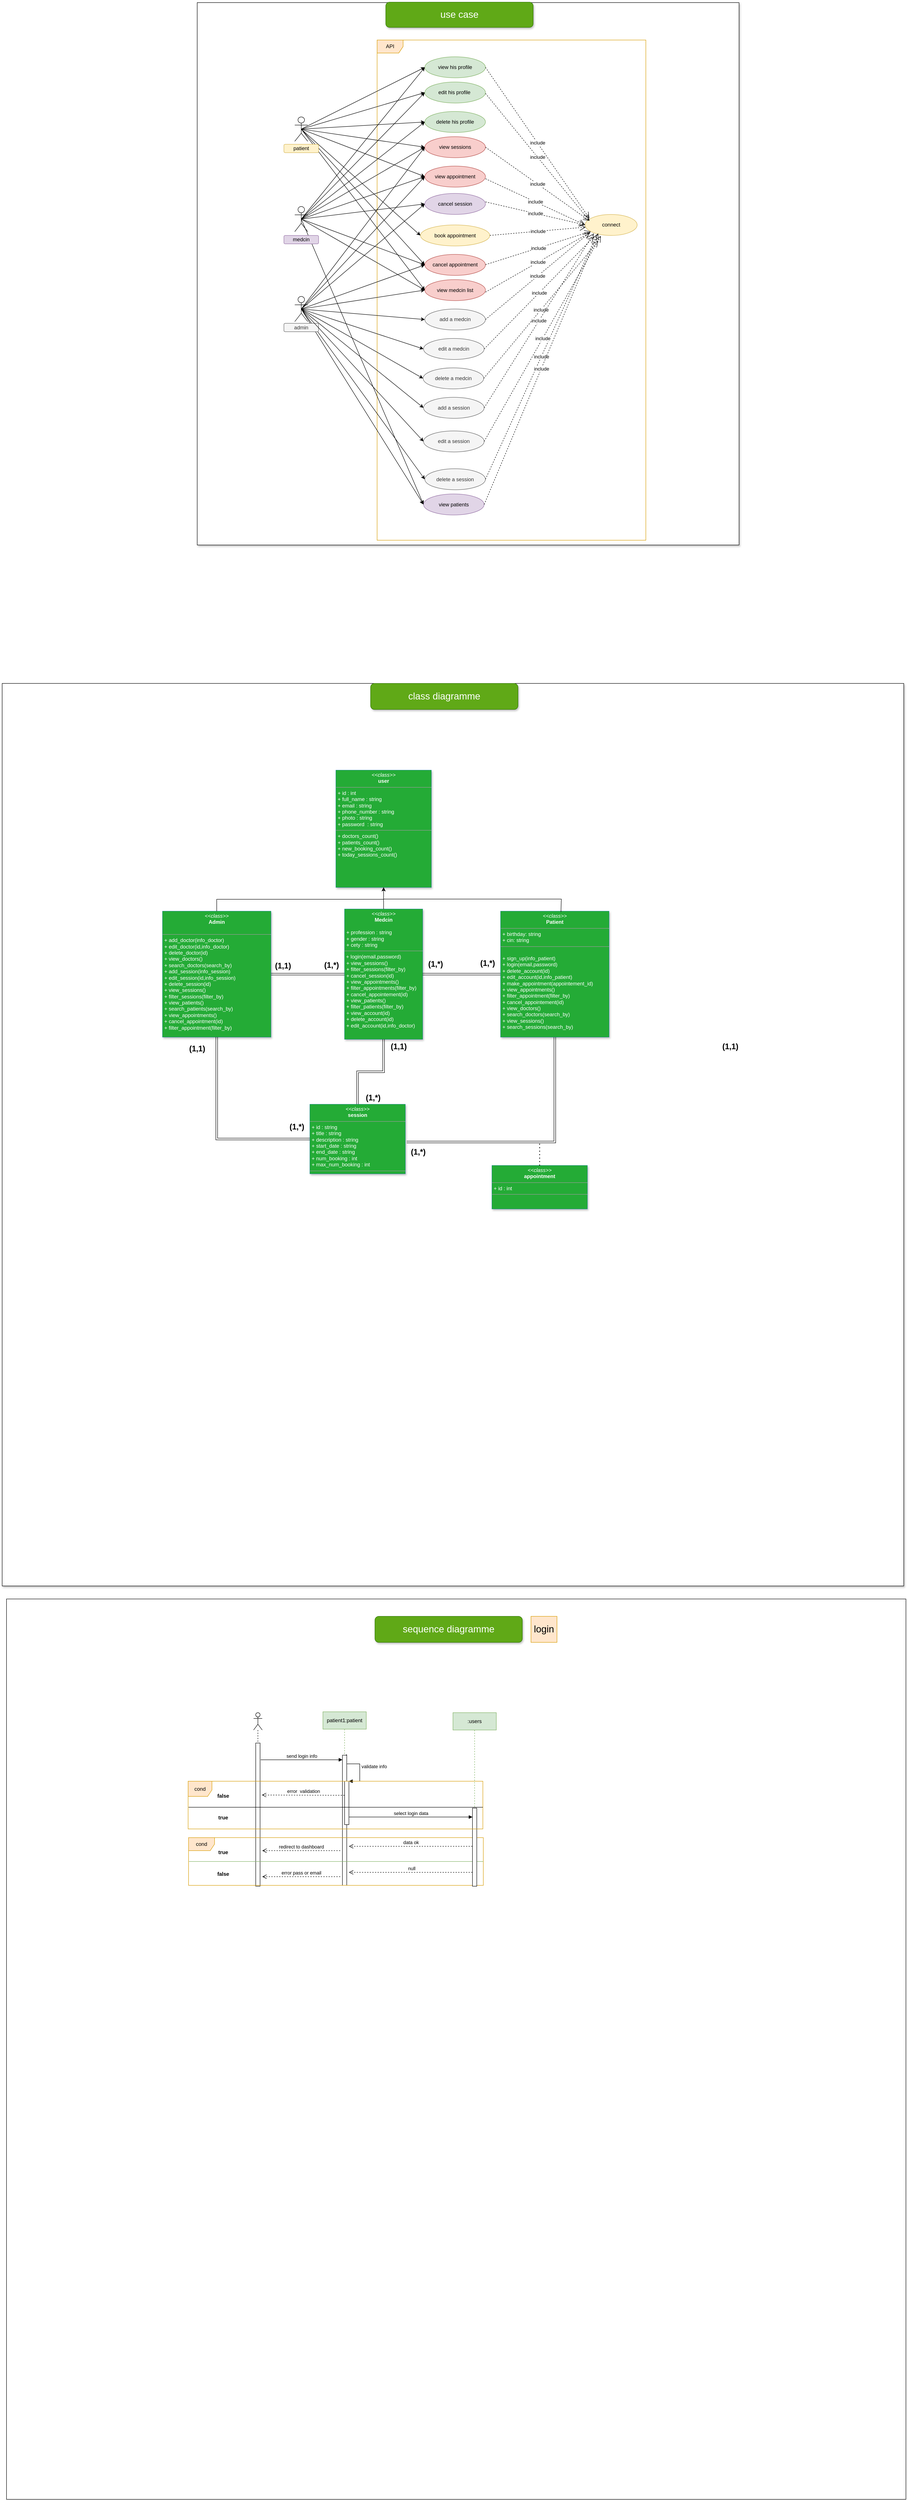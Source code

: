 <mxfile version="20.6.0" type="device"><diagram id="dZZJJvSow7xJnYAQUVRf" name="Page-1"><mxGraphModel dx="2071" dy="644" grid="1" gridSize="10" guides="1" tooltips="1" connect="1" arrows="1" fold="1" page="1" pageScale="1" pageWidth="850" pageHeight="1100" math="0" shadow="0"><root><mxCell id="0"/><mxCell id="1" parent="0"/><mxCell id="8mFAtVIMX-Jwpf2GcMTn-115" value="" style="whiteSpace=wrap;html=1;aspect=fixed;shadow=1;labelBackgroundColor=#24AB36;fontSize=22;fillColor=#FFFFFF;" parent="1" vertex="1"><mxGeometry x="120" y="81" width="1250" height="1250" as="geometry"/></mxCell><mxCell id="8mFAtVIMX-Jwpf2GcMTn-114" value="" style="whiteSpace=wrap;html=1;aspect=fixed;shadow=1;labelBackgroundColor=#24AB36;fontSize=22;fillColor=#FFFFFF;" parent="1" vertex="1"><mxGeometry x="-330" y="1650" width="2080" height="2080" as="geometry"/></mxCell><mxCell id="8mFAtVIMX-Jwpf2GcMTn-82" value="&lt;span style=&quot;font-size: 22px;&quot;&gt;class diagramme&lt;/span&gt;" style="rounded=1;whiteSpace=wrap;html=1;shadow=1;fillColor=#60a917;strokeColor=#2D7600;fontColor=#ffffff;" parent="1" vertex="1"><mxGeometry x="520" y="1650" width="340" height="60" as="geometry"/></mxCell><mxCell id="8mFAtVIMX-Jwpf2GcMTn-119" style="edgeStyle=orthogonalEdgeStyle;shape=link;rounded=0;orthogonalLoop=1;jettySize=auto;html=1;entryX=0;entryY=0.5;entryDx=0;entryDy=0;fontSize=22;" parent="1" source="8mFAtVIMX-Jwpf2GcMTn-83" target="8mFAtVIMX-Jwpf2GcMTn-85" edge="1"><mxGeometry relative="1" as="geometry"/></mxCell><mxCell id="8mFAtVIMX-Jwpf2GcMTn-83" value="&lt;p style=&quot;margin:0px;margin-top:4px;text-align:center;&quot;&gt;&lt;i&gt;&amp;lt;&amp;lt;class&amp;gt;&amp;gt;&lt;/i&gt;&lt;br&gt;&lt;b&gt;Admin&lt;/b&gt;&lt;/p&gt;&lt;p style=&quot;margin:0px;margin-left:4px;&quot;&gt;&lt;br&gt;&lt;/p&gt;&lt;hr size=&quot;1&quot;&gt;&lt;p style=&quot;margin:0px;margin-left:4px;&quot;&gt;+ add_doctor(info_doctor)&lt;br&gt;&lt;/p&gt;&lt;p style=&quot;margin:0px;margin-left:4px;&quot;&gt;+ edit_doctor(id,info_doctor)&lt;br&gt;&lt;/p&gt;&lt;p style=&quot;margin:0px;margin-left:4px;&quot;&gt;+ delete_doctor(id)&lt;/p&gt;&lt;p style=&quot;margin:0px;margin-left:4px;&quot;&gt;+ view_doctors()&lt;/p&gt;&lt;p style=&quot;margin:0px;margin-left:4px;&quot;&gt;+ search_doctors(search_by)&lt;/p&gt;&lt;p style=&quot;margin:0px;margin-left:4px;&quot;&gt;+ add_session(info_session)&lt;/p&gt;&lt;p style=&quot;margin:0px;margin-left:4px;&quot;&gt;+ edit_session(id,info_session)&lt;/p&gt;&lt;p style=&quot;margin:0px;margin-left:4px;&quot;&gt;+ delete_session(id)&lt;/p&gt;&lt;p style=&quot;margin: 0px 0px 0px 4px;&quot;&gt;+ view_sessions()&lt;/p&gt;&lt;p style=&quot;margin: 0px 0px 0px 4px;&quot;&gt;+ filter_sessions(filter_by)&lt;/p&gt;&lt;p style=&quot;margin:0px;margin-left:4px;&quot;&gt;+ view_patients()&lt;/p&gt;&lt;p style=&quot;margin:0px;margin-left:4px;&quot;&gt;+ search_patients(search_by)&lt;/p&gt;&lt;p style=&quot;margin:0px;margin-left:4px;&quot;&gt;+ view_appointments()&lt;/p&gt;&lt;p style=&quot;margin:0px;margin-left:4px;&quot;&gt;+ cancel_appointment(id)&lt;/p&gt;&lt;p style=&quot;margin:0px;margin-left:4px;&quot;&gt;+ filter_appointment(filter_by)&lt;/p&gt;&lt;div&gt;&lt;br&gt;&lt;/div&gt;&lt;p style=&quot;margin:0px;margin-left:4px;&quot;&gt;&lt;br&gt;&lt;/p&gt;" style="verticalAlign=top;align=left;overflow=fill;fontSize=12;fontFamily=Helvetica;html=1;shadow=1;labelBackgroundColor=#24AB36;fillColor=#FFFFFF;fontColor=#ffffff;strokeColor=#006EAF;" parent="1" vertex="1"><mxGeometry x="40" y="2175" width="250" height="290" as="geometry"/></mxCell><mxCell id="8mFAtVIMX-Jwpf2GcMTn-84" style="edgeStyle=none;rounded=0;orthogonalLoop=1;jettySize=auto;html=1;exitX=1;exitY=1;exitDx=0;exitDy=0;fontSize=22;" parent="1" source="8mFAtVIMX-Jwpf2GcMTn-83" target="8mFAtVIMX-Jwpf2GcMTn-83" edge="1"><mxGeometry relative="1" as="geometry"/></mxCell><mxCell id="8mFAtVIMX-Jwpf2GcMTn-85" value="&lt;p style=&quot;margin:0px;margin-top:4px;text-align:center;&quot;&gt;&lt;i&gt;&amp;lt;&amp;lt;class&amp;gt;&amp;gt;&lt;/i&gt;&lt;br&gt;&lt;b&gt;Medcin&lt;/b&gt;&lt;/p&gt;&lt;p style=&quot;margin:0px;margin-left:4px;&quot;&gt;&lt;br&gt;&lt;/p&gt;&lt;p style=&quot;margin:0px;margin-left:4px;&quot;&gt;+ profession : string&lt;/p&gt;&lt;p style=&quot;margin:0px;margin-left:4px;&quot;&gt;+ gender : string&lt;/p&gt;&lt;p style=&quot;margin:0px;margin-left:4px;&quot;&gt;+ cety : string&lt;/p&gt;&lt;hr size=&quot;1&quot;&gt;&amp;nbsp;+ login(email,password)&lt;p style=&quot;margin:0px;margin-left:4px;&quot;&gt;+ view_sessions()&lt;br&gt;&lt;/p&gt;&lt;p style=&quot;margin:0px;margin-left:4px;&quot;&gt;+ filter_sessions(filter_by)&lt;/p&gt;&lt;p style=&quot;margin:0px;margin-left:4px;&quot;&gt;+ cancel_session(id)&lt;/p&gt;&lt;p style=&quot;margin:0px;margin-left:4px;&quot;&gt;+ view_appointments()&lt;/p&gt;&lt;p style=&quot;margin:0px;margin-left:4px;&quot;&gt;+ filter_appointments(filter_by)&lt;br&gt;&lt;/p&gt;&lt;p style=&quot;margin:0px;margin-left:4px;&quot;&gt;+ cancel_appointement(id)&lt;br&gt;&lt;/p&gt;&lt;p style=&quot;margin:0px;margin-left:4px;&quot;&gt;+ view_patients()&lt;/p&gt;&lt;p style=&quot;margin:0px;margin-left:4px;&quot;&gt;+ filter_patients(filter_by)&lt;/p&gt;&lt;p style=&quot;margin:0px;margin-left:4px;&quot;&gt;+ view_account(id)&lt;/p&gt;&lt;p style=&quot;margin:0px;margin-left:4px;&quot;&gt;+ delete_account(id)&lt;/p&gt;&lt;p style=&quot;margin:0px;margin-left:4px;&quot;&gt;+ edit_account(id,info_doctor)&lt;/p&gt;&lt;p style=&quot;margin:0px;margin-left:4px;&quot;&gt;&lt;br&gt;&lt;/p&gt;" style="verticalAlign=top;align=left;overflow=fill;fontSize=12;fontFamily=Helvetica;html=1;shadow=1;labelBackgroundColor=#24AB36;fillColor=#FFFFFF;fontColor=#ffffff;strokeColor=#006EAF;" parent="1" vertex="1"><mxGeometry x="460" y="2170" width="180" height="300" as="geometry"/></mxCell><mxCell id="8mFAtVIMX-Jwpf2GcMTn-118" style="edgeStyle=orthogonalEdgeStyle;shape=link;rounded=0;orthogonalLoop=1;jettySize=auto;html=1;exitX=1.015;exitY=0.543;exitDx=0;exitDy=0;entryX=0.5;entryY=1;entryDx=0;entryDy=0;fontSize=22;exitPerimeter=0;" parent="1" source="8mFAtVIMX-Jwpf2GcMTn-86" target="8mFAtVIMX-Jwpf2GcMTn-87" edge="1"><mxGeometry relative="1" as="geometry"/></mxCell><mxCell id="8mFAtVIMX-Jwpf2GcMTn-123" style="edgeStyle=orthogonalEdgeStyle;shape=link;rounded=0;orthogonalLoop=1;jettySize=auto;html=1;exitX=0;exitY=0.5;exitDx=0;exitDy=0;entryX=0.5;entryY=1;entryDx=0;entryDy=0;fontSize=22;" parent="1" source="8mFAtVIMX-Jwpf2GcMTn-86" target="8mFAtVIMX-Jwpf2GcMTn-83" edge="1"><mxGeometry relative="1" as="geometry"/></mxCell><mxCell id="hqhGjSOYNy7_xdbAXnQc-2" style="edgeStyle=orthogonalEdgeStyle;rounded=0;orthogonalLoop=1;jettySize=auto;html=1;entryX=0.5;entryY=1;entryDx=0;entryDy=0;shape=link;" parent="1" source="8mFAtVIMX-Jwpf2GcMTn-86" target="8mFAtVIMX-Jwpf2GcMTn-85" edge="1"><mxGeometry relative="1" as="geometry"/></mxCell><mxCell id="8mFAtVIMX-Jwpf2GcMTn-86" value="&lt;p style=&quot;margin:0px;margin-top:4px;text-align:center;&quot;&gt;&lt;i&gt;&amp;lt;&amp;lt;class&amp;gt;&amp;gt;&lt;/i&gt;&lt;br&gt;&lt;b&gt;session&lt;/b&gt;&lt;/p&gt;&lt;hr size=&quot;1&quot;&gt;&lt;p style=&quot;margin:0px;margin-left:4px;&quot;&gt;+ id : string&lt;br&gt;+ title : string&lt;/p&gt;&lt;p style=&quot;margin:0px;margin-left:4px;&quot;&gt;+ description : string&lt;/p&gt;&lt;p style=&quot;margin:0px;margin-left:4px;&quot;&gt;+ start_date : string&lt;/p&gt;&lt;p style=&quot;margin:0px;margin-left:4px;&quot;&gt;+ end_date : string&lt;/p&gt;&lt;p style=&quot;margin:0px;margin-left:4px;&quot;&gt;+ num_booking : int&lt;/p&gt;&lt;p style=&quot;margin:0px;margin-left:4px;&quot;&gt;+ max_num_booking : int&lt;br&gt;&lt;/p&gt;&lt;hr size=&quot;1&quot;&gt;&lt;p style=&quot;margin:0px;margin-left:4px;&quot;&gt;&lt;br&gt;&lt;/p&gt;" style="verticalAlign=top;align=left;overflow=fill;fontSize=12;fontFamily=Helvetica;html=1;shadow=1;labelBackgroundColor=#24AB36;fillColor=#FFFFFF;fontColor=#ffffff;strokeColor=#006EAF;" parent="1" vertex="1"><mxGeometry x="380" y="2620" width="220" height="160" as="geometry"/></mxCell><mxCell id="8mFAtVIMX-Jwpf2GcMTn-117" style="edgeStyle=none;rounded=0;orthogonalLoop=1;jettySize=auto;html=1;entryX=1;entryY=0.5;entryDx=0;entryDy=0;fontSize=22;shape=link;" parent="1" source="8mFAtVIMX-Jwpf2GcMTn-87" target="8mFAtVIMX-Jwpf2GcMTn-85" edge="1"><mxGeometry relative="1" as="geometry"/></mxCell><mxCell id="8mFAtVIMX-Jwpf2GcMTn-87" value="&lt;p style=&quot;margin:0px;margin-top:4px;text-align:center;&quot;&gt;&lt;i&gt;&amp;lt;&amp;lt;class&amp;gt;&amp;gt;&lt;/i&gt;&lt;br&gt;&lt;b&gt;Patient&lt;/b&gt;&lt;/p&gt;&lt;hr size=&quot;1&quot;&gt;&lt;p style=&quot;margin:0px;margin-left:4px;&quot;&gt;+ birthday: string&lt;br&gt;+ cin: string&lt;/p&gt;&lt;hr size=&quot;1&quot;&gt;&lt;p style=&quot;margin:0px;margin-left:4px;&quot;&gt;&lt;br&gt;&lt;/p&gt;&lt;p style=&quot;margin: 0px 0px 0px 4px;&quot;&gt;+ sign_up(info_patient)&lt;/p&gt;&lt;p style=&quot;margin:0px;margin-left:4px;&quot;&gt;+ login(email,password)&lt;/p&gt;&lt;p style=&quot;margin: 0px 0px 0px 4px;&quot;&gt;+ delete_account(id)&lt;/p&gt;&lt;p style=&quot;margin: 0px 0px 0px 4px;&quot;&gt;+ edit_account(id,info_patient)&lt;/p&gt;&lt;p style=&quot;margin:0px;margin-left:4px;&quot;&gt;+ make_appointment(appointement_id)&lt;/p&gt;&lt;p style=&quot;margin:0px;margin-left:4px;&quot;&gt;+ view_appointments()&lt;/p&gt;&lt;p style=&quot;margin:0px;margin-left:4px;&quot;&gt;+ filter_appointment(filter_by)&lt;/p&gt;&lt;p style=&quot;margin:0px;margin-left:4px;&quot;&gt;+ cancel_appointement(id)&lt;/p&gt;&lt;p style=&quot;margin:0px;margin-left:4px;&quot;&gt;+ view_doctors()&lt;/p&gt;&lt;p style=&quot;margin:0px;margin-left:4px;&quot;&gt;+ search_doctors(search_by)&lt;/p&gt;&lt;p style=&quot;margin:0px;margin-left:4px;&quot;&gt;+ view_sessions()&lt;/p&gt;&lt;p style=&quot;margin:0px;margin-left:4px;&quot;&gt;+ search_sessions(search_by)&lt;/p&gt;" style="verticalAlign=top;align=left;overflow=fill;fontSize=12;fontFamily=Helvetica;html=1;shadow=1;labelBackgroundColor=#24AB36;fillColor=#FFFFFF;fontColor=#ffffff;strokeColor=#006EAF;" parent="1" vertex="1"><mxGeometry x="820" y="2175" width="250" height="290" as="geometry"/></mxCell><mxCell id="8mFAtVIMX-Jwpf2GcMTn-88" value="&lt;p style=&quot;margin:0px;margin-top:4px;text-align:center;&quot;&gt;&lt;i&gt;&amp;lt;&amp;lt;class&amp;gt;&amp;gt;&lt;/i&gt;&lt;br&gt;&lt;b&gt;appointment&lt;/b&gt;&lt;/p&gt;&lt;hr size=&quot;1&quot;&gt;&lt;p style=&quot;margin:0px;margin-left:4px;&quot;&gt;+ id : int&amp;nbsp;&lt;/p&gt;&lt;hr size=&quot;1&quot;&gt;&lt;p style=&quot;margin:0px;margin-left:4px;&quot;&gt;&lt;br&gt;&lt;/p&gt;" style="verticalAlign=top;align=left;overflow=fill;fontSize=12;fontFamily=Helvetica;html=1;shadow=1;labelBackgroundColor=#24AB36;fillColor=#FFFFFF;fontColor=#ffffff;strokeColor=#006EAF;" parent="1" vertex="1"><mxGeometry x="800" y="2761" width="220" height="100" as="geometry"/></mxCell><mxCell id="8mFAtVIMX-Jwpf2GcMTn-89" value="&lt;p style=&quot;margin:0px;margin-top:4px;text-align:center;&quot;&gt;&lt;i&gt;&amp;lt;&amp;lt;class&amp;gt;&amp;gt;&lt;/i&gt;&lt;br&gt;&lt;b&gt;user&lt;/b&gt;&lt;/p&gt;&lt;hr size=&quot;1&quot;&gt;&lt;p style=&quot;margin: 0px 0px 0px 4px;&quot;&gt;+ id : int&lt;br&gt;+ full_name : string&lt;/p&gt;&lt;p style=&quot;margin: 0px 0px 0px 4px;&quot;&gt;+ email : string&lt;/p&gt;&lt;p style=&quot;margin: 0px 0px 0px 4px;&quot;&gt;+ phone_number : string&lt;br&gt;&lt;/p&gt;&lt;p style=&quot;margin: 0px 0px 0px 4px;&quot;&gt;+ photo : string&lt;br&gt;&lt;/p&gt;&lt;p style=&quot;margin: 0px 0px 0px 4px;&quot;&gt;+ password&amp;nbsp; : string&lt;/p&gt;&lt;hr size=&quot;1&quot;&gt;&lt;p style=&quot;margin:0px;margin-left:4px;&quot;&gt;+ doctors_count()&lt;/p&gt;&lt;p style=&quot;margin:0px;margin-left:4px;&quot;&gt;+ patients_count()&lt;/p&gt;&lt;p style=&quot;margin:0px;margin-left:4px;&quot;&gt;+ new_booking_count()&lt;/p&gt;&lt;p style=&quot;margin:0px;margin-left:4px;&quot;&gt;+ today_sessions_count()&lt;/p&gt;" style="verticalAlign=top;align=left;overflow=fill;fontSize=12;fontFamily=Helvetica;html=1;shadow=1;labelBackgroundColor=#24AB36;fillColor=#FFFFFF;fontColor=#ffffff;strokeColor=#006EAF;" parent="1" vertex="1"><mxGeometry x="440" y="1850" width="220" height="270" as="geometry"/></mxCell><mxCell id="8mFAtVIMX-Jwpf2GcMTn-90" style="edgeStyle=orthogonalEdgeStyle;rounded=0;orthogonalLoop=1;jettySize=auto;html=1;exitX=0.5;exitY=0;exitDx=0;exitDy=0;entryX=0.5;entryY=1;entryDx=0;entryDy=0;fontSize=22;" parent="1" source="8mFAtVIMX-Jwpf2GcMTn-83" target="8mFAtVIMX-Jwpf2GcMTn-89" edge="1"><mxGeometry relative="1" as="geometry"/></mxCell><mxCell id="8mFAtVIMX-Jwpf2GcMTn-91" style="edgeStyle=orthogonalEdgeStyle;rounded=0;orthogonalLoop=1;jettySize=auto;html=1;exitX=0.5;exitY=0;exitDx=0;exitDy=0;entryX=0.5;entryY=1;entryDx=0;entryDy=0;fontSize=22;" parent="1" source="8mFAtVIMX-Jwpf2GcMTn-85" target="8mFAtVIMX-Jwpf2GcMTn-89" edge="1"><mxGeometry relative="1" as="geometry"/></mxCell><mxCell id="8mFAtVIMX-Jwpf2GcMTn-92" style="edgeStyle=orthogonalEdgeStyle;rounded=0;orthogonalLoop=1;jettySize=auto;html=1;entryX=0.5;entryY=1;entryDx=0;entryDy=0;fontSize=22;exitX=0.557;exitY=0.006;exitDx=0;exitDy=0;exitPerimeter=0;" parent="1" edge="1" target="8mFAtVIMX-Jwpf2GcMTn-89" source="8mFAtVIMX-Jwpf2GcMTn-87"><mxGeometry relative="1" as="geometry"><Array as="points"><mxPoint x="959" y="2170"/><mxPoint x="960" y="2147"/><mxPoint x="550" y="2147"/></Array><mxPoint x="1380" y="2170" as="sourcePoint"/><mxPoint x="660" y="2117.0" as="targetPoint"/></mxGeometry></mxCell><mxCell id="8mFAtVIMX-Jwpf2GcMTn-116" value="" style="group" parent="1" vertex="1" connectable="0"><mxGeometry x="320" y="80" width="835" height="1240" as="geometry"/></mxCell><mxCell id="8mFAtVIMX-Jwpf2GcMTn-1" value="API" style="shape=umlFrame;whiteSpace=wrap;html=1;fillColor=#ffe6cc;strokeColor=#d79b00;" parent="8mFAtVIMX-Jwpf2GcMTn-116" vertex="1"><mxGeometry x="215" y="87.188" width="620" height="1152.812" as="geometry"/></mxCell><mxCell id="8mFAtVIMX-Jwpf2GcMTn-2" value="Actor" style="shape=umlActor;verticalLabelPosition=bottom;verticalAlign=top;html=1;" parent="8mFAtVIMX-Jwpf2GcMTn-116" vertex="1"><mxGeometry x="25" y="264.469" width="30" height="56.188" as="geometry"/></mxCell><mxCell id="8mFAtVIMX-Jwpf2GcMTn-3" value="Actor" style="shape=umlActor;verticalLabelPosition=bottom;verticalAlign=top;html=1;" parent="8mFAtVIMX-Jwpf2GcMTn-116" vertex="1"><mxGeometry x="25" y="470.812" width="30" height="58.125" as="geometry"/></mxCell><mxCell id="8mFAtVIMX-Jwpf2GcMTn-43" style="edgeStyle=none;rounded=0;orthogonalLoop=1;jettySize=auto;html=1;exitX=0.5;exitY=0.5;exitDx=0;exitDy=0;exitPerimeter=0;" parent="8mFAtVIMX-Jwpf2GcMTn-116" source="8mFAtVIMX-Jwpf2GcMTn-4" edge="1"><mxGeometry relative="1" as="geometry"><mxPoint x="325" y="402.031" as="targetPoint"/></mxGeometry></mxCell><mxCell id="8mFAtVIMX-Jwpf2GcMTn-45" style="edgeStyle=none;rounded=0;orthogonalLoop=1;jettySize=auto;html=1;exitX=0.5;exitY=0.5;exitDx=0;exitDy=0;exitPerimeter=0;" parent="8mFAtVIMX-Jwpf2GcMTn-116" source="8mFAtVIMX-Jwpf2GcMTn-4" edge="1"><mxGeometry relative="1" as="geometry"><mxPoint x="325" y="465" as="targetPoint"/></mxGeometry></mxCell><mxCell id="8mFAtVIMX-Jwpf2GcMTn-4" value="Actor" style="shape=umlActor;verticalLabelPosition=bottom;verticalAlign=top;html=1;" parent="8mFAtVIMX-Jwpf2GcMTn-116" vertex="1"><mxGeometry x="25" y="678.125" width="30" height="58.125" as="geometry"/></mxCell><mxCell id="8mFAtVIMX-Jwpf2GcMTn-10" value="edit his profile&amp;nbsp;" style="ellipse;whiteSpace=wrap;html=1;fillColor=#d5e8d4;strokeColor=#82b366;" parent="8mFAtVIMX-Jwpf2GcMTn-116" vertex="1"><mxGeometry x="325" y="184.062" width="140" height="48.438" as="geometry"/></mxCell><mxCell id="8mFAtVIMX-Jwpf2GcMTn-26" style="edgeStyle=none;rounded=0;orthogonalLoop=1;jettySize=auto;html=1;exitX=0.5;exitY=0.5;exitDx=0;exitDy=0;exitPerimeter=0;entryX=0;entryY=0.5;entryDx=0;entryDy=0;" parent="8mFAtVIMX-Jwpf2GcMTn-116" source="8mFAtVIMX-Jwpf2GcMTn-2" target="8mFAtVIMX-Jwpf2GcMTn-10" edge="1"><mxGeometry relative="1" as="geometry"/></mxCell><mxCell id="8mFAtVIMX-Jwpf2GcMTn-35" style="edgeStyle=none;rounded=0;orthogonalLoop=1;jettySize=auto;html=1;exitX=0.5;exitY=0.5;exitDx=0;exitDy=0;exitPerimeter=0;entryX=0;entryY=0.5;entryDx=0;entryDy=0;" parent="8mFAtVIMX-Jwpf2GcMTn-116" source="8mFAtVIMX-Jwpf2GcMTn-3" target="8mFAtVIMX-Jwpf2GcMTn-10" edge="1"><mxGeometry relative="1" as="geometry"/></mxCell><mxCell id="8mFAtVIMX-Jwpf2GcMTn-11" value="view sessions" style="ellipse;whiteSpace=wrap;html=1;fillColor=#f8cecc;strokeColor=#b85450;" parent="8mFAtVIMX-Jwpf2GcMTn-116" vertex="1"><mxGeometry x="325" y="310" width="140" height="48.438" as="geometry"/></mxCell><mxCell id="8mFAtVIMX-Jwpf2GcMTn-28" style="edgeStyle=none;rounded=0;orthogonalLoop=1;jettySize=auto;html=1;exitX=0.5;exitY=0.5;exitDx=0;exitDy=0;exitPerimeter=0;entryX=0;entryY=0.5;entryDx=0;entryDy=0;" parent="8mFAtVIMX-Jwpf2GcMTn-116" source="8mFAtVIMX-Jwpf2GcMTn-2" target="8mFAtVIMX-Jwpf2GcMTn-11" edge="1"><mxGeometry relative="1" as="geometry"/></mxCell><mxCell id="8mFAtVIMX-Jwpf2GcMTn-40" style="edgeStyle=none;rounded=0;orthogonalLoop=1;jettySize=auto;html=1;exitX=0.5;exitY=0.5;exitDx=0;exitDy=0;exitPerimeter=0;entryX=0;entryY=0.5;entryDx=0;entryDy=0;" parent="8mFAtVIMX-Jwpf2GcMTn-116" source="8mFAtVIMX-Jwpf2GcMTn-3" target="8mFAtVIMX-Jwpf2GcMTn-11" edge="1"><mxGeometry relative="1" as="geometry"/></mxCell><mxCell id="8mFAtVIMX-Jwpf2GcMTn-41" style="edgeStyle=none;rounded=0;orthogonalLoop=1;jettySize=auto;html=1;exitX=0.5;exitY=0.5;exitDx=0;exitDy=0;exitPerimeter=0;entryX=0;entryY=0.5;entryDx=0;entryDy=0;" parent="8mFAtVIMX-Jwpf2GcMTn-116" source="8mFAtVIMX-Jwpf2GcMTn-4" target="8mFAtVIMX-Jwpf2GcMTn-11" edge="1"><mxGeometry relative="1" as="geometry"><mxPoint x="325" y="343.906" as="targetPoint"/></mxGeometry></mxCell><mxCell id="8mFAtVIMX-Jwpf2GcMTn-12" value="book appointment" style="ellipse;whiteSpace=wrap;html=1;fillColor=#fff2cc;strokeColor=#d6b656;" parent="8mFAtVIMX-Jwpf2GcMTn-116" vertex="1"><mxGeometry x="315" y="513.438" width="160" height="48.438" as="geometry"/></mxCell><mxCell id="8mFAtVIMX-Jwpf2GcMTn-30" style="edgeStyle=none;rounded=0;orthogonalLoop=1;jettySize=auto;html=1;exitX=0.5;exitY=0.5;exitDx=0;exitDy=0;exitPerimeter=0;entryX=0;entryY=0.5;entryDx=0;entryDy=0;" parent="8mFAtVIMX-Jwpf2GcMTn-116" source="8mFAtVIMX-Jwpf2GcMTn-2" target="8mFAtVIMX-Jwpf2GcMTn-12" edge="1"><mxGeometry relative="1" as="geometry"/></mxCell><mxCell id="8mFAtVIMX-Jwpf2GcMTn-13" value="cancel session" style="ellipse;whiteSpace=wrap;html=1;fillColor=#e1d5e7;strokeColor=#9673a6;" parent="8mFAtVIMX-Jwpf2GcMTn-116" vertex="1"><mxGeometry x="325" y="440.781" width="140" height="48.438" as="geometry"/></mxCell><mxCell id="8mFAtVIMX-Jwpf2GcMTn-44" style="edgeStyle=none;rounded=0;orthogonalLoop=1;jettySize=auto;html=1;exitX=0.5;exitY=0.5;exitDx=0;exitDy=0;exitPerimeter=0;entryX=0;entryY=0.5;entryDx=0;entryDy=0;" parent="8mFAtVIMX-Jwpf2GcMTn-116" source="8mFAtVIMX-Jwpf2GcMTn-3" target="8mFAtVIMX-Jwpf2GcMTn-13" edge="1"><mxGeometry relative="1" as="geometry"/></mxCell><mxCell id="8mFAtVIMX-Jwpf2GcMTn-14" value="cancel appointment" style="ellipse;whiteSpace=wrap;html=1;fillColor=#f8cecc;strokeColor=#b85450;" parent="8mFAtVIMX-Jwpf2GcMTn-116" vertex="1"><mxGeometry x="325" y="581.25" width="140" height="48.438" as="geometry"/></mxCell><mxCell id="8mFAtVIMX-Jwpf2GcMTn-31" style="edgeStyle=none;rounded=0;orthogonalLoop=1;jettySize=auto;html=1;exitX=0.5;exitY=0.5;exitDx=0;exitDy=0;exitPerimeter=0;entryX=0;entryY=0.5;entryDx=0;entryDy=0;" parent="8mFAtVIMX-Jwpf2GcMTn-116" source="8mFAtVIMX-Jwpf2GcMTn-2" target="8mFAtVIMX-Jwpf2GcMTn-14" edge="1"><mxGeometry relative="1" as="geometry"/></mxCell><mxCell id="8mFAtVIMX-Jwpf2GcMTn-46" style="edgeStyle=none;rounded=0;orthogonalLoop=1;jettySize=auto;html=1;exitX=0.5;exitY=0.5;exitDx=0;exitDy=0;exitPerimeter=0;entryX=0;entryY=0.5;entryDx=0;entryDy=0;" parent="8mFAtVIMX-Jwpf2GcMTn-116" source="8mFAtVIMX-Jwpf2GcMTn-3" target="8mFAtVIMX-Jwpf2GcMTn-14" edge="1"><mxGeometry relative="1" as="geometry"/></mxCell><mxCell id="8mFAtVIMX-Jwpf2GcMTn-47" style="edgeStyle=none;rounded=0;orthogonalLoop=1;jettySize=auto;html=1;exitX=0.5;exitY=0.5;exitDx=0;exitDy=0;exitPerimeter=0;entryX=0;entryY=0.5;entryDx=0;entryDy=0;" parent="8mFAtVIMX-Jwpf2GcMTn-116" source="8mFAtVIMX-Jwpf2GcMTn-4" target="8mFAtVIMX-Jwpf2GcMTn-14" edge="1"><mxGeometry relative="1" as="geometry"/></mxCell><mxCell id="8mFAtVIMX-Jwpf2GcMTn-15" value="view medcin list" style="ellipse;whiteSpace=wrap;html=1;fillColor=#f8cecc;strokeColor=#b85450;" parent="8mFAtVIMX-Jwpf2GcMTn-116" vertex="1"><mxGeometry x="325" y="639.375" width="140" height="48.438" as="geometry"/></mxCell><mxCell id="8mFAtVIMX-Jwpf2GcMTn-32" style="edgeStyle=none;rounded=0;orthogonalLoop=1;jettySize=auto;html=1;exitX=0.5;exitY=0.5;exitDx=0;exitDy=0;exitPerimeter=0;entryX=0;entryY=0.5;entryDx=0;entryDy=0;" parent="8mFAtVIMX-Jwpf2GcMTn-116" source="8mFAtVIMX-Jwpf2GcMTn-2" target="8mFAtVIMX-Jwpf2GcMTn-15" edge="1"><mxGeometry relative="1" as="geometry"/></mxCell><mxCell id="8mFAtVIMX-Jwpf2GcMTn-50" style="edgeStyle=none;rounded=0;orthogonalLoop=1;jettySize=auto;html=1;exitX=0.5;exitY=0.5;exitDx=0;exitDy=0;exitPerimeter=0;entryX=0;entryY=0.5;entryDx=0;entryDy=0;" parent="8mFAtVIMX-Jwpf2GcMTn-116" source="8mFAtVIMX-Jwpf2GcMTn-3" target="8mFAtVIMX-Jwpf2GcMTn-15" edge="1"><mxGeometry relative="1" as="geometry"/></mxCell><mxCell id="8mFAtVIMX-Jwpf2GcMTn-52" style="edgeStyle=none;rounded=0;orthogonalLoop=1;jettySize=auto;html=1;exitX=0.5;exitY=0.5;exitDx=0;exitDy=0;exitPerimeter=0;entryX=0;entryY=0.5;entryDx=0;entryDy=0;" parent="8mFAtVIMX-Jwpf2GcMTn-116" source="8mFAtVIMX-Jwpf2GcMTn-4" target="8mFAtVIMX-Jwpf2GcMTn-15" edge="1"><mxGeometry relative="1" as="geometry"/></mxCell><mxCell id="8mFAtVIMX-Jwpf2GcMTn-17" value="view appointment" style="ellipse;whiteSpace=wrap;html=1;fillColor=#f8cecc;strokeColor=#b85450;" parent="8mFAtVIMX-Jwpf2GcMTn-116" vertex="1"><mxGeometry x="325" y="377.812" width="140" height="48.438" as="geometry"/></mxCell><mxCell id="8mFAtVIMX-Jwpf2GcMTn-29" style="edgeStyle=none;rounded=0;orthogonalLoop=1;jettySize=auto;html=1;exitX=0.5;exitY=0.5;exitDx=0;exitDy=0;exitPerimeter=0;entryX=0;entryY=0.5;entryDx=0;entryDy=0;" parent="8mFAtVIMX-Jwpf2GcMTn-116" source="8mFAtVIMX-Jwpf2GcMTn-2" target="8mFAtVIMX-Jwpf2GcMTn-17" edge="1"><mxGeometry relative="1" as="geometry"/></mxCell><mxCell id="8mFAtVIMX-Jwpf2GcMTn-42" style="edgeStyle=none;rounded=0;orthogonalLoop=1;jettySize=auto;html=1;exitX=0.5;exitY=0.5;exitDx=0;exitDy=0;exitPerimeter=0;entryX=0;entryY=0.5;entryDx=0;entryDy=0;" parent="8mFAtVIMX-Jwpf2GcMTn-116" source="8mFAtVIMX-Jwpf2GcMTn-3" target="8mFAtVIMX-Jwpf2GcMTn-17" edge="1"><mxGeometry relative="1" as="geometry"/></mxCell><mxCell id="8mFAtVIMX-Jwpf2GcMTn-18" value="add a medcin" style="ellipse;whiteSpace=wrap;html=1;fillColor=#f5f5f5;fontColor=#333333;strokeColor=#666666;" parent="8mFAtVIMX-Jwpf2GcMTn-116" vertex="1"><mxGeometry x="325" y="707.188" width="140" height="48.438" as="geometry"/></mxCell><mxCell id="8mFAtVIMX-Jwpf2GcMTn-53" style="edgeStyle=none;rounded=0;orthogonalLoop=1;jettySize=auto;html=1;exitX=0.5;exitY=0.5;exitDx=0;exitDy=0;exitPerimeter=0;entryX=0;entryY=0.5;entryDx=0;entryDy=0;" parent="8mFAtVIMX-Jwpf2GcMTn-116" source="8mFAtVIMX-Jwpf2GcMTn-4" target="8mFAtVIMX-Jwpf2GcMTn-18" edge="1"><mxGeometry relative="1" as="geometry"/></mxCell><mxCell id="8mFAtVIMX-Jwpf2GcMTn-19" value="delete a session" style="ellipse;whiteSpace=wrap;html=1;fillColor=#f5f5f5;fontColor=#333333;strokeColor=#666666;" parent="8mFAtVIMX-Jwpf2GcMTn-116" vertex="1"><mxGeometry x="325" y="1075.312" width="140" height="48.438" as="geometry"/></mxCell><mxCell id="8mFAtVIMX-Jwpf2GcMTn-54" style="edgeStyle=none;rounded=0;orthogonalLoop=1;jettySize=auto;html=1;exitX=0.5;exitY=0.5;exitDx=0;exitDy=0;exitPerimeter=0;entryX=0;entryY=0.5;entryDx=0;entryDy=0;" parent="8mFAtVIMX-Jwpf2GcMTn-116" source="8mFAtVIMX-Jwpf2GcMTn-4" target="8mFAtVIMX-Jwpf2GcMTn-19" edge="1"><mxGeometry relative="1" as="geometry"/></mxCell><mxCell id="8mFAtVIMX-Jwpf2GcMTn-20" value="view patients" style="ellipse;whiteSpace=wrap;html=1;fillColor=#e1d5e7;strokeColor=#9673a6;" parent="8mFAtVIMX-Jwpf2GcMTn-116" vertex="1"><mxGeometry x="322" y="1133.438" width="140" height="48.438" as="geometry"/></mxCell><mxCell id="8mFAtVIMX-Jwpf2GcMTn-51" style="edgeStyle=none;rounded=0;orthogonalLoop=1;jettySize=auto;html=1;exitX=0.5;exitY=0.5;exitDx=0;exitDy=0;exitPerimeter=0;entryX=0;entryY=0.5;entryDx=0;entryDy=0;" parent="8mFAtVIMX-Jwpf2GcMTn-116" source="8mFAtVIMX-Jwpf2GcMTn-3" target="8mFAtVIMX-Jwpf2GcMTn-20" edge="1"><mxGeometry relative="1" as="geometry"/></mxCell><mxCell id="8mFAtVIMX-Jwpf2GcMTn-55" style="edgeStyle=none;rounded=0;orthogonalLoop=1;jettySize=auto;html=1;exitX=0.5;exitY=0.5;exitDx=0;exitDy=0;exitPerimeter=0;entryX=0;entryY=0.5;entryDx=0;entryDy=0;" parent="8mFAtVIMX-Jwpf2GcMTn-116" source="8mFAtVIMX-Jwpf2GcMTn-4" target="8mFAtVIMX-Jwpf2GcMTn-20" edge="1"><mxGeometry relative="1" as="geometry"/></mxCell><mxCell id="8mFAtVIMX-Jwpf2GcMTn-22" value="patient" style="rounded=1;whiteSpace=wrap;html=1;fillColor=#fff2cc;strokeColor=#d6b656;" parent="8mFAtVIMX-Jwpf2GcMTn-116" vertex="1"><mxGeometry y="327.438" width="80" height="19.375" as="geometry"/></mxCell><mxCell id="8mFAtVIMX-Jwpf2GcMTn-23" value="medcin" style="rounded=1;whiteSpace=wrap;html=1;fillColor=#e1d5e7;strokeColor=#9673a6;" parent="8mFAtVIMX-Jwpf2GcMTn-116" vertex="1"><mxGeometry y="537.656" width="80" height="19.375" as="geometry"/></mxCell><mxCell id="8mFAtVIMX-Jwpf2GcMTn-24" value="admin" style="rounded=1;whiteSpace=wrap;html=1;fillColor=#f5f5f5;fontColor=#333333;strokeColor=#666666;" parent="8mFAtVIMX-Jwpf2GcMTn-116" vertex="1"><mxGeometry y="740.125" width="80" height="19.375" as="geometry"/></mxCell><mxCell id="8mFAtVIMX-Jwpf2GcMTn-59" value="connect" style="ellipse;whiteSpace=wrap;html=1;fillColor=#fff2cc;strokeColor=#d6b656;" parent="8mFAtVIMX-Jwpf2GcMTn-116" vertex="1"><mxGeometry x="695" y="489.219" width="120" height="48.438" as="geometry"/></mxCell><mxCell id="8mFAtVIMX-Jwpf2GcMTn-63" value="include" style="endArrow=open;endSize=12;dashed=1;html=1;rounded=0;" parent="8mFAtVIMX-Jwpf2GcMTn-116" target="8mFAtVIMX-Jwpf2GcMTn-59" edge="1"><mxGeometry width="160" relative="1" as="geometry"><mxPoint x="465" y="604.984" as="sourcePoint"/><mxPoint x="586" y="605.352" as="targetPoint"/></mxGeometry></mxCell><mxCell id="8mFAtVIMX-Jwpf2GcMTn-66" value="include" style="endArrow=open;endSize=12;dashed=1;html=1;rounded=0;" parent="8mFAtVIMX-Jwpf2GcMTn-116" target="8mFAtVIMX-Jwpf2GcMTn-59" edge="1"><mxGeometry width="160" relative="1" as="geometry"><mxPoint x="475" y="537.55" as="sourcePoint"/><mxPoint x="736.487" y="460.254" as="targetPoint"/></mxGeometry></mxCell><mxCell id="8mFAtVIMX-Jwpf2GcMTn-67" value="include" style="endArrow=open;endSize=12;dashed=1;html=1;rounded=0;" parent="8mFAtVIMX-Jwpf2GcMTn-116" edge="1"><mxGeometry width="160" relative="1" as="geometry"><mxPoint x="465" y="460.243" as="sourcePoint"/><mxPoint x="695" y="513.438" as="targetPoint"/></mxGeometry></mxCell><mxCell id="8mFAtVIMX-Jwpf2GcMTn-68" value="include" style="endArrow=open;endSize=12;dashed=1;html=1;rounded=0;entryX=0;entryY=0.5;entryDx=0;entryDy=0;" parent="8mFAtVIMX-Jwpf2GcMTn-116" target="8mFAtVIMX-Jwpf2GcMTn-59" edge="1"><mxGeometry width="160" relative="1" as="geometry"><mxPoint x="465" y="406.875" as="sourcePoint"/><mxPoint x="715" y="455.225" as="targetPoint"/></mxGeometry></mxCell><mxCell id="8mFAtVIMX-Jwpf2GcMTn-69" value="include" style="endArrow=open;endSize=12;dashed=1;html=1;rounded=0;entryX=0.083;entryY=0.3;entryDx=0;entryDy=0;entryPerimeter=0;exitX=1;exitY=0.5;exitDx=0;exitDy=0;" parent="8mFAtVIMX-Jwpf2GcMTn-116" source="8mFAtVIMX-Jwpf2GcMTn-11" target="8mFAtVIMX-Jwpf2GcMTn-59" edge="1"><mxGeometry width="160" relative="1" as="geometry"><mxPoint x="465" y="348.75" as="sourcePoint"/><mxPoint x="715" y="513.438" as="targetPoint"/></mxGeometry></mxCell><mxCell id="8mFAtVIMX-Jwpf2GcMTn-71" value="include" style="endArrow=open;endSize=12;dashed=1;html=1;rounded=0;" parent="8mFAtVIMX-Jwpf2GcMTn-116" edge="1"><mxGeometry width="160" relative="1" as="geometry"><mxPoint x="465" y="210.325" as="sourcePoint"/><mxPoint x="705" y="503.75" as="targetPoint"/></mxGeometry></mxCell><mxCell id="8mFAtVIMX-Jwpf2GcMTn-73" value="include" style="endArrow=open;endSize=12;dashed=1;html=1;rounded=0;entryX=0.101;entryY=0.849;entryDx=0;entryDy=0;entryPerimeter=0;" parent="8mFAtVIMX-Jwpf2GcMTn-116" target="8mFAtVIMX-Jwpf2GcMTn-59" edge="1"><mxGeometry width="160" relative="1" as="geometry"><mxPoint x="465" y="668.331" as="sourcePoint"/><mxPoint x="726.487" y="591.035" as="targetPoint"/></mxGeometry></mxCell><mxCell id="8mFAtVIMX-Jwpf2GcMTn-74" value="include" style="endArrow=open;endSize=12;dashed=1;html=1;rounded=0;entryX=0.086;entryY=0.862;entryDx=0;entryDy=0;entryPerimeter=0;exitX=1;exitY=0.5;exitDx=0;exitDy=0;" parent="8mFAtVIMX-Jwpf2GcMTn-116" source="8mFAtVIMX-Jwpf2GcMTn-18" target="8mFAtVIMX-Jwpf2GcMTn-59" edge="1"><mxGeometry width="160" relative="1" as="geometry"><mxPoint x="465" y="736.492" as="sourcePoint"/><mxPoint x="743.44" y="602.33" as="targetPoint"/></mxGeometry></mxCell><mxCell id="8mFAtVIMX-Jwpf2GcMTn-75" value="include" style="endArrow=open;endSize=12;dashed=1;html=1;rounded=0;entryX=0.224;entryY=0.96;entryDx=0;entryDy=0;entryPerimeter=0;exitX=1;exitY=0.5;exitDx=0;exitDy=0;" parent="8mFAtVIMX-Jwpf2GcMTn-116" source="8mFAtVIMX-Jwpf2GcMTn-19" target="8mFAtVIMX-Jwpf2GcMTn-59" edge="1"><mxGeometry width="160" relative="1" as="geometry"><mxPoint x="465" y="811.086" as="sourcePoint"/><mxPoint x="758" y="542.5" as="targetPoint"/></mxGeometry></mxCell><mxCell id="8mFAtVIMX-Jwpf2GcMTn-76" value="include" style="endArrow=open;endSize=12;dashed=1;html=1;rounded=0;exitX=1;exitY=0.5;exitDx=0;exitDy=0;" parent="8mFAtVIMX-Jwpf2GcMTn-116" source="8mFAtVIMX-Jwpf2GcMTn-20" edge="1"><mxGeometry width="160" relative="1" as="geometry"><mxPoint x="465" y="877.813" as="sourcePoint"/><mxPoint x="725" y="532.812" as="targetPoint"/></mxGeometry></mxCell><mxCell id="8mFAtVIMX-Jwpf2GcMTn-81" value="&lt;span style=&quot;font-size: 22px;&quot;&gt;use case&lt;/span&gt;" style="rounded=1;whiteSpace=wrap;html=1;shadow=1;fillColor=#60a917;strokeColor=#2D7600;fontColor=#ffffff;" parent="8mFAtVIMX-Jwpf2GcMTn-116" vertex="1"><mxGeometry x="235" width="340" height="58.125" as="geometry"/></mxCell><mxCell id="8mFAtVIMX-Jwpf2GcMTn-94" value="delete his profile" style="ellipse;whiteSpace=wrap;html=1;fillColor=#d5e8d4;strokeColor=#82b366;" parent="8mFAtVIMX-Jwpf2GcMTn-116" vertex="1"><mxGeometry x="325" y="251.875" width="140" height="48.438" as="geometry"/></mxCell><mxCell id="8mFAtVIMX-Jwpf2GcMTn-97" style="edgeStyle=none;rounded=0;orthogonalLoop=1;jettySize=auto;html=1;exitX=0.5;exitY=0.5;exitDx=0;exitDy=0;exitPerimeter=0;entryX=0;entryY=0.5;entryDx=0;entryDy=0;fontSize=22;" parent="8mFAtVIMX-Jwpf2GcMTn-116" source="8mFAtVIMX-Jwpf2GcMTn-2" target="8mFAtVIMX-Jwpf2GcMTn-94" edge="1"><mxGeometry relative="1" as="geometry"/></mxCell><mxCell id="8mFAtVIMX-Jwpf2GcMTn-98" style="edgeStyle=none;rounded=0;orthogonalLoop=1;jettySize=auto;html=1;exitX=0.5;exitY=0.5;exitDx=0;exitDy=0;exitPerimeter=0;entryX=0;entryY=0.5;entryDx=0;entryDy=0;fontSize=22;" parent="8mFAtVIMX-Jwpf2GcMTn-116" source="8mFAtVIMX-Jwpf2GcMTn-3" target="8mFAtVIMX-Jwpf2GcMTn-94" edge="1"><mxGeometry relative="1" as="geometry"/></mxCell><mxCell id="8mFAtVIMX-Jwpf2GcMTn-95" value="view his profile" style="ellipse;whiteSpace=wrap;html=1;fillColor=#d5e8d4;strokeColor=#82b366;" parent="8mFAtVIMX-Jwpf2GcMTn-116" vertex="1"><mxGeometry x="325" y="125.938" width="140" height="48.438" as="geometry"/></mxCell><mxCell id="8mFAtVIMX-Jwpf2GcMTn-96" style="rounded=0;orthogonalLoop=1;jettySize=auto;html=1;exitX=0.5;exitY=0.5;exitDx=0;exitDy=0;exitPerimeter=0;entryX=0;entryY=0.5;entryDx=0;entryDy=0;fontSize=22;" parent="8mFAtVIMX-Jwpf2GcMTn-116" source="8mFAtVIMX-Jwpf2GcMTn-2" target="8mFAtVIMX-Jwpf2GcMTn-95" edge="1"><mxGeometry relative="1" as="geometry"/></mxCell><mxCell id="8mFAtVIMX-Jwpf2GcMTn-99" style="edgeStyle=none;rounded=0;orthogonalLoop=1;jettySize=auto;html=1;exitX=0.5;exitY=0.5;exitDx=0;exitDy=0;exitPerimeter=0;entryX=0;entryY=0.5;entryDx=0;entryDy=0;fontSize=22;" parent="8mFAtVIMX-Jwpf2GcMTn-116" source="8mFAtVIMX-Jwpf2GcMTn-3" target="8mFAtVIMX-Jwpf2GcMTn-95" edge="1"><mxGeometry relative="1" as="geometry"/></mxCell><mxCell id="8mFAtVIMX-Jwpf2GcMTn-101" value="edit a medcin" style="ellipse;whiteSpace=wrap;html=1;fillColor=#f5f5f5;fontColor=#333333;strokeColor=#666666;" parent="8mFAtVIMX-Jwpf2GcMTn-116" vertex="1"><mxGeometry x="322" y="775" width="140" height="48.438" as="geometry"/></mxCell><mxCell id="8mFAtVIMX-Jwpf2GcMTn-105" style="edgeStyle=none;rounded=0;orthogonalLoop=1;jettySize=auto;html=1;exitX=0.5;exitY=0.5;exitDx=0;exitDy=0;exitPerimeter=0;entryX=0;entryY=0.5;entryDx=0;entryDy=0;fontSize=22;" parent="8mFAtVIMX-Jwpf2GcMTn-116" source="8mFAtVIMX-Jwpf2GcMTn-4" target="8mFAtVIMX-Jwpf2GcMTn-101" edge="1"><mxGeometry relative="1" as="geometry"/></mxCell><mxCell id="8mFAtVIMX-Jwpf2GcMTn-102" value="delete a medcin" style="ellipse;whiteSpace=wrap;html=1;fillColor=#f5f5f5;fontColor=#333333;strokeColor=#666666;" parent="8mFAtVIMX-Jwpf2GcMTn-116" vertex="1"><mxGeometry x="321" y="842.812" width="140" height="48.438" as="geometry"/></mxCell><mxCell id="8mFAtVIMX-Jwpf2GcMTn-103" value="edit a session" style="ellipse;whiteSpace=wrap;html=1;fillColor=#f5f5f5;fontColor=#333333;strokeColor=#666666;" parent="8mFAtVIMX-Jwpf2GcMTn-116" vertex="1"><mxGeometry x="322" y="988.125" width="140" height="48.438" as="geometry"/></mxCell><mxCell id="8mFAtVIMX-Jwpf2GcMTn-104" value="add a session" style="ellipse;whiteSpace=wrap;html=1;fillColor=#f5f5f5;fontColor=#333333;strokeColor=#666666;" parent="8mFAtVIMX-Jwpf2GcMTn-116" vertex="1"><mxGeometry x="322" y="910.625" width="140" height="48.438" as="geometry"/></mxCell><mxCell id="8mFAtVIMX-Jwpf2GcMTn-109" value="include" style="endArrow=open;endSize=12;dashed=1;html=1;rounded=0;entryX=0.086;entryY=0.862;entryDx=0;entryDy=0;entryPerimeter=0;exitX=1;exitY=0.5;exitDx=0;exitDy=0;" parent="8mFAtVIMX-Jwpf2GcMTn-116" source="8mFAtVIMX-Jwpf2GcMTn-101" edge="1"><mxGeometry width="160" relative="1" as="geometry"><mxPoint x="475" y="741.094" as="sourcePoint"/><mxPoint x="715.32" y="540.659" as="targetPoint"/></mxGeometry></mxCell><mxCell id="8mFAtVIMX-Jwpf2GcMTn-110" value="include" style="endArrow=open;endSize=12;dashed=1;html=1;rounded=0;entryX=0.086;entryY=0.862;entryDx=0;entryDy=0;entryPerimeter=0;exitX=1;exitY=0.5;exitDx=0;exitDy=0;" parent="8mFAtVIMX-Jwpf2GcMTn-116" source="8mFAtVIMX-Jwpf2GcMTn-102" edge="1"><mxGeometry width="160" relative="1" as="geometry"><mxPoint x="472" y="808.906" as="sourcePoint"/><mxPoint x="725.32" y="550.347" as="targetPoint"/></mxGeometry></mxCell><mxCell id="8mFAtVIMX-Jwpf2GcMTn-111" value="include" style="endArrow=open;endSize=12;dashed=1;html=1;rounded=0;entryX=0.3;entryY=1.025;entryDx=0;entryDy=0;entryPerimeter=0;exitX=1;exitY=0.5;exitDx=0;exitDy=0;" parent="8mFAtVIMX-Jwpf2GcMTn-116" source="8mFAtVIMX-Jwpf2GcMTn-103" target="8mFAtVIMX-Jwpf2GcMTn-59" edge="1"><mxGeometry width="160" relative="1" as="geometry"><mxPoint x="471.0" y="876.719" as="sourcePoint"/><mxPoint x="735.32" y="560.034" as="targetPoint"/></mxGeometry></mxCell><mxCell id="8mFAtVIMX-Jwpf2GcMTn-112" value="include" style="endArrow=open;endSize=12;dashed=1;html=1;rounded=0;exitX=1;exitY=0.5;exitDx=0;exitDy=0;" parent="8mFAtVIMX-Jwpf2GcMTn-116" source="8mFAtVIMX-Jwpf2GcMTn-104" edge="1"><mxGeometry width="160" relative="1" as="geometry"><mxPoint x="481.0" y="886.406" as="sourcePoint"/><mxPoint x="715" y="532.812" as="targetPoint"/></mxGeometry></mxCell><mxCell id="8mFAtVIMX-Jwpf2GcMTn-113" value="include" style="endArrow=open;endSize=12;dashed=1;html=1;rounded=0;exitX=1;exitY=0.5;exitDx=0;exitDy=0;entryX=0.081;entryY=0.185;entryDx=0;entryDy=0;entryPerimeter=0;" parent="8mFAtVIMX-Jwpf2GcMTn-116" source="8mFAtVIMX-Jwpf2GcMTn-95" edge="1" target="8mFAtVIMX-Jwpf2GcMTn-59"><mxGeometry width="160" relative="1" as="geometry"><mxPoint x="475" y="220.013" as="sourcePoint"/><mxPoint x="715" y="513.438" as="targetPoint"/></mxGeometry></mxCell><mxCell id="8mFAtVIMX-Jwpf2GcMTn-106" style="edgeStyle=none;rounded=0;orthogonalLoop=1;jettySize=auto;html=1;exitX=0.5;exitY=0.5;exitDx=0;exitDy=0;exitPerimeter=0;entryX=0;entryY=0.5;entryDx=0;entryDy=0;fontSize=22;" parent="8mFAtVIMX-Jwpf2GcMTn-116" source="8mFAtVIMX-Jwpf2GcMTn-4" target="8mFAtVIMX-Jwpf2GcMTn-102" edge="1"><mxGeometry relative="1" as="geometry"/></mxCell><mxCell id="8mFAtVIMX-Jwpf2GcMTn-108" style="edgeStyle=none;rounded=0;orthogonalLoop=1;jettySize=auto;html=1;exitX=0.5;exitY=0.5;exitDx=0;exitDy=0;exitPerimeter=0;entryX=0;entryY=0.5;entryDx=0;entryDy=0;fontSize=22;" parent="8mFAtVIMX-Jwpf2GcMTn-116" source="8mFAtVIMX-Jwpf2GcMTn-4" target="8mFAtVIMX-Jwpf2GcMTn-103" edge="1"><mxGeometry relative="1" as="geometry"/></mxCell><mxCell id="8mFAtVIMX-Jwpf2GcMTn-107" style="edgeStyle=none;rounded=0;orthogonalLoop=1;jettySize=auto;html=1;exitX=0.5;exitY=0.5;exitDx=0;exitDy=0;exitPerimeter=0;entryX=0;entryY=0.5;entryDx=0;entryDy=0;fontSize=22;" parent="8mFAtVIMX-Jwpf2GcMTn-116" source="8mFAtVIMX-Jwpf2GcMTn-4" target="8mFAtVIMX-Jwpf2GcMTn-104" edge="1"><mxGeometry relative="1" as="geometry"/></mxCell><mxCell id="8mFAtVIMX-Jwpf2GcMTn-120" value="" style="endArrow=none;dashed=1;html=1;dashPattern=1 3;strokeWidth=2;rounded=0;fontSize=22;exitX=0.5;exitY=0;exitDx=0;exitDy=0;" parent="1" source="8mFAtVIMX-Jwpf2GcMTn-88" edge="1"><mxGeometry width="50" height="50" relative="1" as="geometry"><mxPoint x="700" y="2520" as="sourcePoint"/><mxPoint x="910" y="2710" as="targetPoint"/></mxGeometry></mxCell><mxCell id="8mFAtVIMX-Jwpf2GcMTn-125" value="(1,1)" style="text;align=center;fontStyle=1;verticalAlign=middle;spacingLeft=3;spacingRight=3;strokeColor=none;rotatable=0;points=[[0,0.5],[1,0.5]];portConstraint=eastwest;shadow=1;labelBackgroundColor=#FFFFFF;fontSize=18;fillColor=none;" parent="1" vertex="1"><mxGeometry x="545" y="2472" width="80" height="26" as="geometry"/></mxCell><mxCell id="8mFAtVIMX-Jwpf2GcMTn-126" value="(1,*)" style="text;align=center;fontStyle=1;verticalAlign=middle;spacingLeft=3;spacingRight=3;strokeColor=none;rotatable=0;points=[[0,0.5],[1,0.5]];portConstraint=eastwest;shadow=1;labelBackgroundColor=#FFFFFF;fontSize=18;fillColor=none;" parent="1" vertex="1"><mxGeometry x="590" y="2715" width="80" height="26" as="geometry"/></mxCell><mxCell id="8mFAtVIMX-Jwpf2GcMTn-127" value="(1,*)" style="text;align=center;fontStyle=1;verticalAlign=middle;spacingLeft=3;spacingRight=3;strokeColor=none;rotatable=0;points=[[0,0.5],[1,0.5]];portConstraint=eastwest;shadow=1;labelBackgroundColor=#FFFFFF;fontSize=18;fillColor=none;" parent="1" vertex="1"><mxGeometry x="310" y="2650" width="80" height="40" as="geometry"/></mxCell><mxCell id="8mFAtVIMX-Jwpf2GcMTn-129" value="(1,1)" style="text;align=center;fontStyle=1;verticalAlign=middle;spacingLeft=3;spacingRight=3;strokeColor=none;rotatable=0;points=[[0,0.5],[1,0.5]];portConstraint=eastwest;shadow=1;labelBackgroundColor=#FFFFFF;fontSize=18;fillColor=none;" parent="1" vertex="1"><mxGeometry x="80" y="2470" width="80" height="40" as="geometry"/></mxCell><mxCell id="8mFAtVIMX-Jwpf2GcMTn-130" value="(1,1)" style="text;align=center;fontStyle=1;verticalAlign=middle;spacingLeft=3;spacingRight=3;strokeColor=none;rotatable=0;points=[[0,0.5],[1,0.5]];portConstraint=eastwest;shadow=1;labelBackgroundColor=#FFFFFF;fontSize=18;fillColor=none;" parent="1" vertex="1"><mxGeometry x="1310" y="2465" width="80" height="40" as="geometry"/></mxCell><mxCell id="8mFAtVIMX-Jwpf2GcMTn-131" value="(1,*)" style="text;align=center;fontStyle=1;verticalAlign=middle;spacingLeft=3;spacingRight=3;strokeColor=none;rotatable=0;points=[[0,0.5],[1,0.5]];portConstraint=eastwest;shadow=1;labelBackgroundColor=#FFFFFF;fontSize=18;fillColor=none;" parent="1" vertex="1"><mxGeometry x="486" y="2590" width="80" height="26" as="geometry"/></mxCell><mxCell id="8mFAtVIMX-Jwpf2GcMTn-132" value="(1,*)" style="text;align=center;fontStyle=1;verticalAlign=middle;spacingLeft=3;spacingRight=3;strokeColor=none;rotatable=0;points=[[0,0.5],[1,0.5]];portConstraint=eastwest;shadow=1;labelBackgroundColor=#FFFFFF;fontSize=18;fillColor=none;" parent="1" vertex="1"><mxGeometry x="750" y="2273" width="80" height="40" as="geometry"/></mxCell><mxCell id="8mFAtVIMX-Jwpf2GcMTn-133" value="(1,*)" style="text;align=center;fontStyle=1;verticalAlign=middle;spacingLeft=3;spacingRight=3;strokeColor=none;rotatable=0;points=[[0,0.5],[1,0.5]];portConstraint=eastwest;shadow=1;labelBackgroundColor=#FFFFFF;fontSize=18;fillColor=none;" parent="1" vertex="1"><mxGeometry x="630" y="2275" width="80" height="40" as="geometry"/></mxCell><mxCell id="8mFAtVIMX-Jwpf2GcMTn-134" value="(1,*)" style="text;align=center;fontStyle=1;verticalAlign=middle;spacingLeft=3;spacingRight=3;strokeColor=none;rotatable=0;points=[[0,0.5],[1,0.5]];portConstraint=eastwest;shadow=1;labelBackgroundColor=#FFFFFF;fontSize=18;fillColor=none;" parent="1" vertex="1"><mxGeometry x="390" y="2285" width="80" height="25" as="geometry"/></mxCell><mxCell id="8mFAtVIMX-Jwpf2GcMTn-135" value="(1,1)" style="text;align=center;fontStyle=1;verticalAlign=middle;spacingLeft=3;spacingRight=3;strokeColor=none;rotatable=0;points=[[0,0.5],[1,0.5]];portConstraint=eastwest;shadow=1;labelBackgroundColor=#FFFFFF;fontSize=18;fillColor=none;" parent="1" vertex="1"><mxGeometry x="278" y="2286.5" width="80" height="25" as="geometry"/></mxCell><mxCell id="hqhGjSOYNy7_xdbAXnQc-3" value="" style="whiteSpace=wrap;html=1;aspect=fixed;" parent="1" vertex="1"><mxGeometry x="-320" y="3760" width="2075" height="2075" as="geometry"/></mxCell><mxCell id="hqhGjSOYNy7_xdbAXnQc-5" value="&lt;span style=&quot;font-size: 22px;&quot;&gt;sequence diagramme&lt;/span&gt;" style="rounded=1;whiteSpace=wrap;html=1;shadow=1;fillColor=#60a917;strokeColor=#2D7600;fontColor=#ffffff;" parent="1" vertex="1"><mxGeometry x="530" y="3800" width="340" height="60" as="geometry"/></mxCell><mxCell id="hqhGjSOYNy7_xdbAXnQc-11" value="" style="shape=umlLifeline;participant=umlActor;perimeter=lifelinePerimeter;whiteSpace=wrap;html=1;container=1;collapsible=0;recursiveResize=0;verticalAlign=top;spacingTop=36;outlineConnect=0;" parent="1" vertex="1"><mxGeometry x="250" y="4022" width="20" height="398" as="geometry"/></mxCell><mxCell id="hqhGjSOYNy7_xdbAXnQc-15" value="" style="html=1;points=[];perimeter=orthogonalPerimeter;" parent="hqhGjSOYNy7_xdbAXnQc-11" vertex="1"><mxGeometry x="5" y="70" width="10" height="330" as="geometry"/></mxCell><mxCell id="hqhGjSOYNy7_xdbAXnQc-12" value="patient1:patient" style="shape=umlLifeline;perimeter=lifelinePerimeter;whiteSpace=wrap;html=1;container=1;collapsible=0;recursiveResize=0;outlineConnect=0;fillColor=#d5e8d4;strokeColor=#82b366;" parent="1" vertex="1"><mxGeometry x="410" y="4020" width="100" height="400" as="geometry"/></mxCell><mxCell id="hqhGjSOYNy7_xdbAXnQc-16" value="" style="html=1;points=[];perimeter=orthogonalPerimeter;" parent="hqhGjSOYNy7_xdbAXnQc-12" vertex="1"><mxGeometry x="45" y="100" width="10" height="300" as="geometry"/></mxCell><mxCell id="hqhGjSOYNy7_xdbAXnQc-29" value="" style="html=1;points=[];perimeter=orthogonalPerimeter;" parent="hqhGjSOYNy7_xdbAXnQc-12" vertex="1"><mxGeometry x="50" y="160" width="10" height="100" as="geometry"/></mxCell><mxCell id="hqhGjSOYNy7_xdbAXnQc-30" value="validate info" style="edgeStyle=orthogonalEdgeStyle;html=1;align=left;spacingLeft=2;endArrow=block;rounded=0;entryX=1;entryY=0;exitX=0.83;exitY=-0.003;exitDx=0;exitDy=0;exitPerimeter=0;" parent="hqhGjSOYNy7_xdbAXnQc-12" target="hqhGjSOYNy7_xdbAXnQc-29" edge="1" source="hqhGjSOYNy7_xdbAXnQc-16"><mxGeometry relative="1" as="geometry"><mxPoint x="55" y="92" as="sourcePoint"/><Array as="points"><mxPoint x="55" y="99"/><mxPoint x="55" y="120"/><mxPoint x="85" y="120"/><mxPoint x="85" y="160"/></Array></mxGeometry></mxCell><mxCell id="hqhGjSOYNy7_xdbAXnQc-66" value="cond" style="shape=umlFrame;whiteSpace=wrap;html=1;fillColor=#ffe6cc;strokeColor=#d79b00;" parent="hqhGjSOYNy7_xdbAXnQc-12" vertex="1"><mxGeometry x="-310" y="290" width="680" height="110" as="geometry"/></mxCell><mxCell id="hqhGjSOYNy7_xdbAXnQc-78" value="" style="line;strokeWidth=1;fillColor=none;align=left;verticalAlign=middle;spacingTop=-1;spacingLeft=3;spacingRight=3;rotatable=0;labelPosition=right;points=[];portConstraint=eastwest;strokeColor=inherit;fontSize=22;" parent="hqhGjSOYNy7_xdbAXnQc-12" vertex="1"><mxGeometry x="-309" y="341" width="679" height="8" as="geometry"/></mxCell><mxCell id="hqhGjSOYNy7_xdbAXnQc-13" value=":users" style="shape=umlLifeline;perimeter=lifelinePerimeter;whiteSpace=wrap;html=1;container=1;collapsible=0;recursiveResize=0;outlineConnect=0;fillColor=#d5e8d4;strokeColor=#82b366;" parent="1" vertex="1"><mxGeometry x="710" y="4022" width="100" height="400" as="geometry"/></mxCell><mxCell id="hqhGjSOYNy7_xdbAXnQc-17" value="" style="html=1;points=[];perimeter=orthogonalPerimeter;" parent="hqhGjSOYNy7_xdbAXnQc-13" vertex="1"><mxGeometry x="45" y="220" width="10" height="180" as="geometry"/></mxCell><mxCell id="hqhGjSOYNy7_xdbAXnQc-42" value="data ok" style="html=1;verticalAlign=bottom;endArrow=open;dashed=1;endSize=8;rounded=0;" parent="hqhGjSOYNy7_xdbAXnQc-13" edge="1"><mxGeometry relative="1" as="geometry"><mxPoint x="45" y="308" as="sourcePoint"/><mxPoint x="-240" y="308" as="targetPoint"/></mxGeometry></mxCell><mxCell id="hqhGjSOYNy7_xdbAXnQc-23" value="send login info" style="html=1;verticalAlign=bottom;endArrow=block;rounded=0;exitX=1.148;exitY=0.117;exitDx=0;exitDy=0;exitPerimeter=0;" parent="1" source="hqhGjSOYNy7_xdbAXnQc-15" target="hqhGjSOYNy7_xdbAXnQc-16" edge="1"><mxGeometry width="80" relative="1" as="geometry"><mxPoint x="270" y="4110" as="sourcePoint"/><mxPoint x="350" y="4110" as="targetPoint"/></mxGeometry></mxCell><mxCell id="hqhGjSOYNy7_xdbAXnQc-25" value="select login data" style="html=1;verticalAlign=bottom;endArrow=block;rounded=0;" parent="1" target="hqhGjSOYNy7_xdbAXnQc-17" edge="1"><mxGeometry width="80" relative="1" as="geometry"><mxPoint x="470" y="4262.5" as="sourcePoint"/><mxPoint x="730" y="4262.5" as="targetPoint"/></mxGeometry></mxCell><mxCell id="hqhGjSOYNy7_xdbAXnQc-35" value="" style="text;strokeColor=none;fillColor=none;align=left;verticalAlign=middle;spacingTop=-1;spacingLeft=4;spacingRight=4;rotatable=0;labelPosition=right;points=[];portConstraint=eastwest;" parent="1" vertex="1"><mxGeometry x="370" y="4300" width="20" height="14" as="geometry"/></mxCell><mxCell id="hqhGjSOYNy7_xdbAXnQc-38" value="false" style="text;align=center;fontStyle=1;verticalAlign=middle;spacingLeft=3;spacingRight=3;strokeColor=none;rotatable=0;points=[[0,0.5],[1,0.5]];portConstraint=eastwest;" parent="1" vertex="1"><mxGeometry x="140" y="4200" width="80" height="26" as="geometry"/></mxCell><mxCell id="hqhGjSOYNy7_xdbAXnQc-39" value="true" style="text;align=center;fontStyle=1;verticalAlign=middle;spacingLeft=3;spacingRight=3;strokeColor=none;rotatable=0;points=[[0,0.5],[1,0.5]];portConstraint=eastwest;" parent="1" vertex="1"><mxGeometry x="140" y="4250" width="80" height="26" as="geometry"/></mxCell><mxCell id="hqhGjSOYNy7_xdbAXnQc-44" value="redirect to dashboard" style="html=1;verticalAlign=bottom;endArrow=open;dashed=1;endSize=8;rounded=0;" parent="1" edge="1"><mxGeometry relative="1" as="geometry"><mxPoint x="450" y="4340" as="sourcePoint"/><mxPoint x="270" y="4340" as="targetPoint"/></mxGeometry></mxCell><mxCell id="hqhGjSOYNy7_xdbAXnQc-64" value="&amp;nbsp;null" style="html=1;verticalAlign=bottom;endArrow=open;dashed=1;endSize=8;rounded=0;" parent="1" edge="1"><mxGeometry relative="1" as="geometry"><mxPoint x="755" y="4390" as="sourcePoint"/><mxPoint x="470" y="4390" as="targetPoint"/></mxGeometry></mxCell><mxCell id="hqhGjSOYNy7_xdbAXnQc-65" value="error pass or email" style="html=1;verticalAlign=bottom;endArrow=open;dashed=1;endSize=8;rounded=0;" parent="1" edge="1"><mxGeometry relative="1" as="geometry"><mxPoint x="450" y="4400" as="sourcePoint"/><mxPoint x="270" y="4400" as="targetPoint"/></mxGeometry></mxCell><mxCell id="hqhGjSOYNy7_xdbAXnQc-67" value="true" style="text;align=center;fontStyle=1;verticalAlign=middle;spacingLeft=3;spacingRight=3;strokeColor=none;rotatable=0;points=[[0,0.5],[1,0.5]];portConstraint=eastwest;" parent="1" vertex="1"><mxGeometry x="140" y="4330" width="80" height="26" as="geometry"/></mxCell><mxCell id="hqhGjSOYNy7_xdbAXnQc-68" value="false" style="text;align=center;fontStyle=1;verticalAlign=middle;spacingLeft=3;spacingRight=3;strokeColor=none;rotatable=0;points=[[0,0.5],[1,0.5]];portConstraint=eastwest;" parent="1" vertex="1"><mxGeometry x="140" y="4380" width="80" height="26" as="geometry"/></mxCell><mxCell id="hqhGjSOYNy7_xdbAXnQc-70" value="&lt;font style=&quot;font-size: 22px;&quot;&gt;login&lt;/font&gt;" style="whiteSpace=wrap;html=1;aspect=fixed;fillColor=#ffe6cc;strokeColor=#d79b00;" parent="1" vertex="1"><mxGeometry x="890" y="3800" width="60" height="60" as="geometry"/></mxCell><mxCell id="hqhGjSOYNy7_xdbAXnQc-71" value="cond" style="shape=umlFrame;whiteSpace=wrap;html=1;fillColor=#ffe6cc;strokeColor=#d79b00;width=55;height=35;movable=1;resizable=1;rotatable=1;deletable=1;editable=1;connectable=1;" parent="1" vertex="1"><mxGeometry x="99" y="4180" width="680" height="110" as="geometry"/></mxCell><mxCell id="hqhGjSOYNy7_xdbAXnQc-74" value="error&amp;nbsp; validation" style="html=1;verticalAlign=bottom;endArrow=open;dashed=1;endSize=8;rounded=0;entryX=1.421;entryY=0.363;entryDx=0;entryDy=0;entryPerimeter=0;" parent="1" target="hqhGjSOYNy7_xdbAXnQc-15" edge="1"><mxGeometry relative="1" as="geometry"><mxPoint x="460" y="4212.47" as="sourcePoint"/><mxPoint x="280" y="4212.47" as="targetPoint"/></mxGeometry></mxCell><mxCell id="hqhGjSOYNy7_xdbAXnQc-79" value="" style="line;strokeWidth=1;fillColor=none;align=left;verticalAlign=middle;spacingTop=-1;spacingLeft=3;spacingRight=3;rotatable=0;labelPosition=right;points=[];portConstraint=eastwest;strokeColor=inherit;fontSize=22;" parent="1" vertex="1"><mxGeometry x="100" y="4236" width="679" height="8" as="geometry"/></mxCell></root></mxGraphModel></diagram></mxfile>